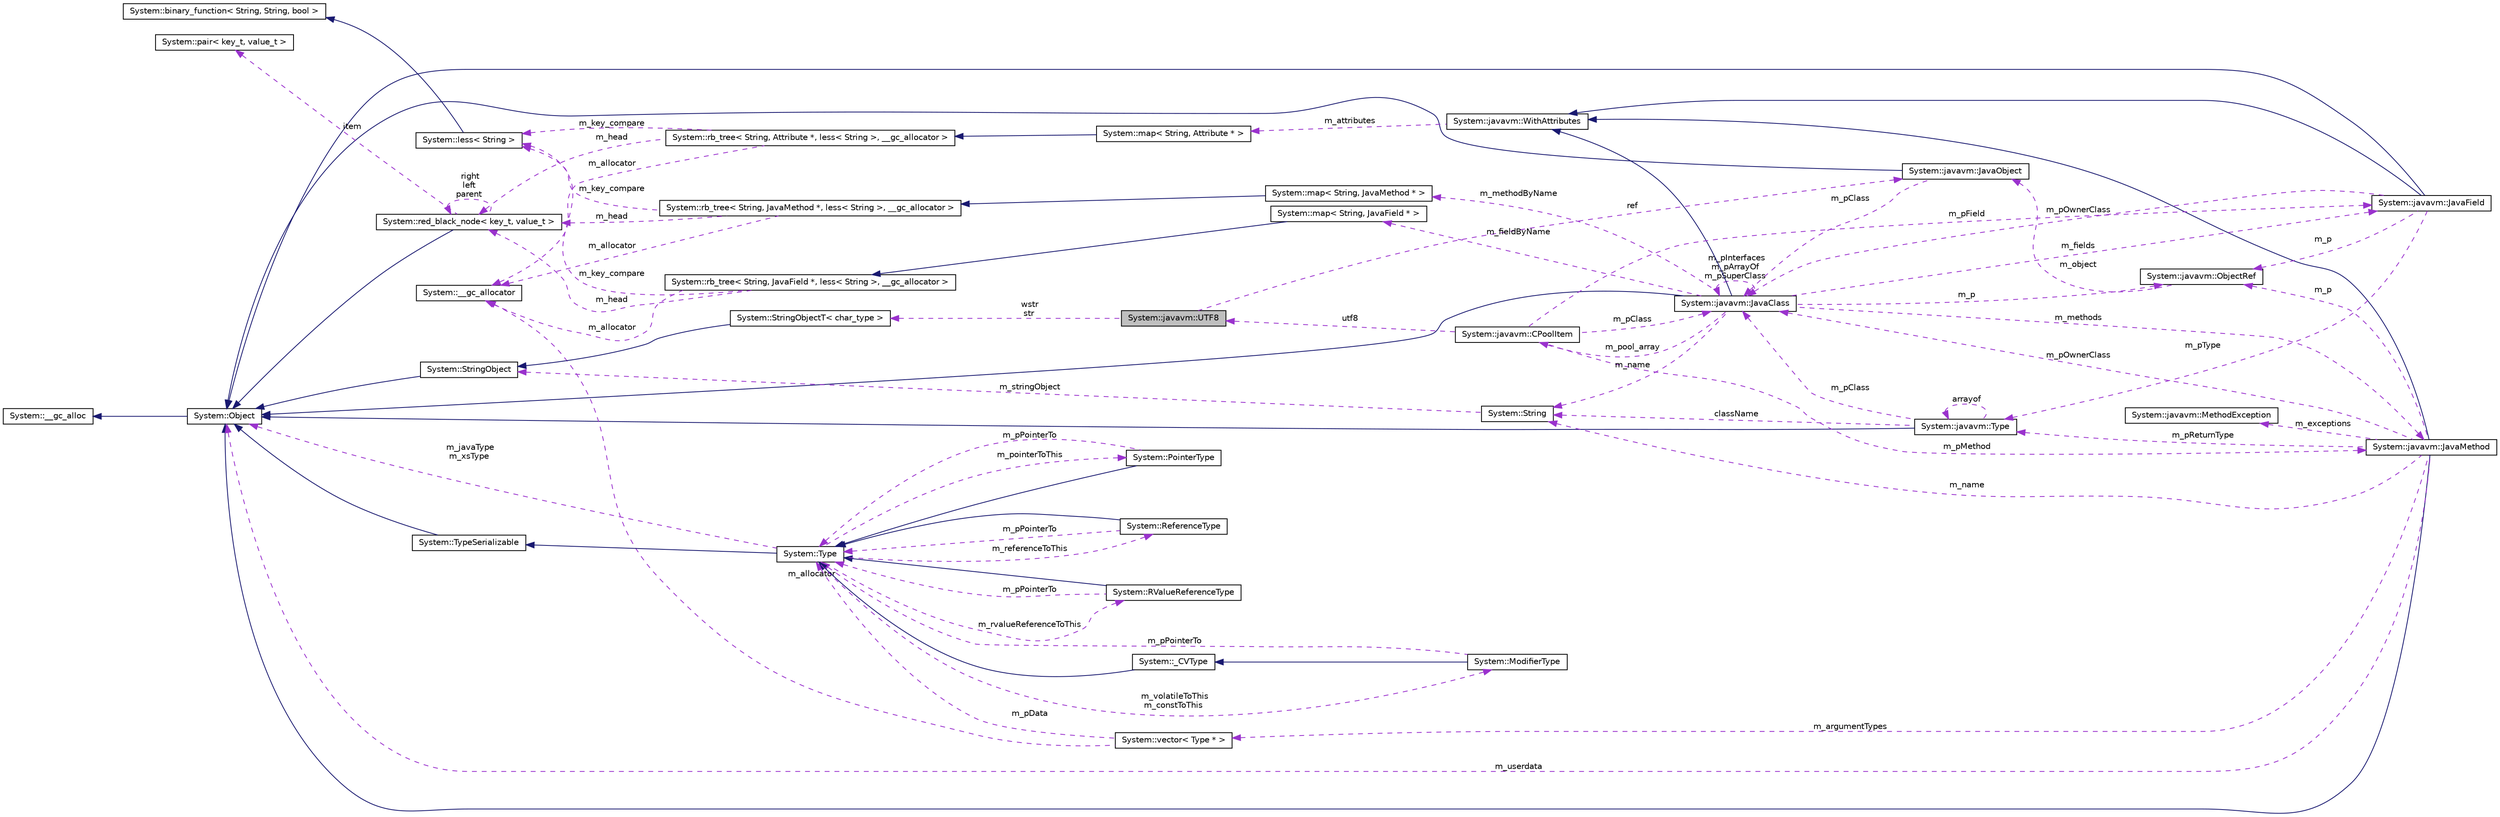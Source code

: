 digraph G
{
  edge [fontname="Helvetica",fontsize="10",labelfontname="Helvetica",labelfontsize="10"];
  node [fontname="Helvetica",fontsize="10",shape=record];
  rankdir="LR";
  Node1 [label="System::javavm::UTF8",height=0.2,width=0.4,color="black", fillcolor="grey75", style="filled" fontcolor="black"];
  Node2 -> Node1 [dir="back",color="darkorchid3",fontsize="10",style="dashed",label=" ref" ,fontname="Helvetica"];
  Node2 [label="System::javavm::JavaObject",height=0.2,width=0.4,color="black", fillcolor="white", style="filled",URL="$class_system_1_1javavm_1_1_java_object.html"];
  Node3 -> Node2 [dir="back",color="midnightblue",fontsize="10",style="solid",fontname="Helvetica"];
  Node3 [label="System::Object",height=0.2,width=0.4,color="black", fillcolor="white", style="filled",URL="$class_system_1_1_object.html"];
  Node4 -> Node3 [dir="back",color="midnightblue",fontsize="10",style="solid",fontname="Helvetica"];
  Node4 [label="System::__gc_alloc",height=0.2,width=0.4,color="black", fillcolor="white", style="filled",URL="$class_system_1_1____gc__alloc.html"];
  Node5 -> Node2 [dir="back",color="darkorchid3",fontsize="10",style="dashed",label=" m_pClass" ,fontname="Helvetica"];
  Node5 [label="System::javavm::JavaClass",height=0.2,width=0.4,color="black", fillcolor="white", style="filled",URL="$class_system_1_1javavm_1_1_java_class.html"];
  Node3 -> Node5 [dir="back",color="midnightblue",fontsize="10",style="solid",fontname="Helvetica"];
  Node6 -> Node5 [dir="back",color="midnightblue",fontsize="10",style="solid",fontname="Helvetica"];
  Node6 [label="System::javavm::WithAttributes",height=0.2,width=0.4,color="black", fillcolor="white", style="filled",URL="$class_system_1_1javavm_1_1_with_attributes.html"];
  Node7 -> Node6 [dir="back",color="darkorchid3",fontsize="10",style="dashed",label=" m_attributes" ,fontname="Helvetica"];
  Node7 [label="System::map\< String, Attribute * \>",height=0.2,width=0.4,color="black", fillcolor="white", style="filled",URL="$class_system_1_1map.html"];
  Node8 -> Node7 [dir="back",color="midnightblue",fontsize="10",style="solid",fontname="Helvetica"];
  Node8 [label="System::rb_tree\< String, Attribute *, less\< String \>, __gc_allocator \>",height=0.2,width=0.4,color="black", fillcolor="white", style="filled",URL="$class_system_1_1rb__tree.html"];
  Node9 -> Node8 [dir="back",color="darkorchid3",fontsize="10",style="dashed",label=" m_allocator" ,fontname="Helvetica"];
  Node9 [label="System::__gc_allocator",height=0.2,width=0.4,color="black", fillcolor="white", style="filled",URL="$class_system_1_1____gc__allocator.html"];
  Node10 -> Node8 [dir="back",color="darkorchid3",fontsize="10",style="dashed",label=" m_key_compare" ,fontname="Helvetica"];
  Node10 [label="System::less\< String \>",height=0.2,width=0.4,color="black", fillcolor="white", style="filled",URL="$class_system_1_1less_3_01_string_01_4.html"];
  Node11 -> Node10 [dir="back",color="midnightblue",fontsize="10",style="solid",fontname="Helvetica"];
  Node11 [label="System::binary_function\< String, String, bool \>",height=0.2,width=0.4,color="black", fillcolor="white", style="filled",URL="$class_system_1_1binary__function.html"];
  Node12 -> Node8 [dir="back",color="darkorchid3",fontsize="10",style="dashed",label=" m_head" ,fontname="Helvetica"];
  Node12 [label="System::red_black_node\< key_t, value_t \>",height=0.2,width=0.4,color="black", fillcolor="white", style="filled",URL="$class_system_1_1red__black__node.html"];
  Node3 -> Node12 [dir="back",color="midnightblue",fontsize="10",style="solid",fontname="Helvetica"];
  Node12 -> Node12 [dir="back",color="darkorchid3",fontsize="10",style="dashed",label=" right\nleft\nparent" ,fontname="Helvetica"];
  Node13 -> Node12 [dir="back",color="darkorchid3",fontsize="10",style="dashed",label=" item" ,fontname="Helvetica"];
  Node13 [label="System::pair\< key_t, value_t \>",height=0.2,width=0.4,color="black", fillcolor="white", style="filled",URL="$class_system_1_1pair.html"];
  Node14 -> Node5 [dir="back",color="darkorchid3",fontsize="10",style="dashed",label=" m_p" ,fontname="Helvetica"];
  Node14 [label="System::javavm::ObjectRef",height=0.2,width=0.4,color="black", fillcolor="white", style="filled",URL="$class_system_1_1javavm_1_1_object_ref.html"];
  Node2 -> Node14 [dir="back",color="darkorchid3",fontsize="10",style="dashed",label=" m_object" ,fontname="Helvetica"];
  Node15 -> Node5 [dir="back",color="darkorchid3",fontsize="10",style="dashed",label=" m_methodByName" ,fontname="Helvetica"];
  Node15 [label="System::map\< String, JavaMethod * \>",height=0.2,width=0.4,color="black", fillcolor="white", style="filled",URL="$class_system_1_1map.html"];
  Node16 -> Node15 [dir="back",color="midnightblue",fontsize="10",style="solid",fontname="Helvetica"];
  Node16 [label="System::rb_tree\< String, JavaMethod *, less\< String \>, __gc_allocator \>",height=0.2,width=0.4,color="black", fillcolor="white", style="filled",URL="$class_system_1_1rb__tree.html"];
  Node9 -> Node16 [dir="back",color="darkorchid3",fontsize="10",style="dashed",label=" m_allocator" ,fontname="Helvetica"];
  Node10 -> Node16 [dir="back",color="darkorchid3",fontsize="10",style="dashed",label=" m_key_compare" ,fontname="Helvetica"];
  Node12 -> Node16 [dir="back",color="darkorchid3",fontsize="10",style="dashed",label=" m_head" ,fontname="Helvetica"];
  Node17 -> Node5 [dir="back",color="darkorchid3",fontsize="10",style="dashed",label=" m_methods" ,fontname="Helvetica"];
  Node17 [label="System::javavm::JavaMethod",height=0.2,width=0.4,color="black", fillcolor="white", style="filled",URL="$class_system_1_1javavm_1_1_java_method.html"];
  Node3 -> Node17 [dir="back",color="midnightblue",fontsize="10",style="solid",fontname="Helvetica"];
  Node6 -> Node17 [dir="back",color="midnightblue",fontsize="10",style="solid",fontname="Helvetica"];
  Node14 -> Node17 [dir="back",color="darkorchid3",fontsize="10",style="dashed",label=" m_p" ,fontname="Helvetica"];
  Node18 -> Node17 [dir="back",color="darkorchid3",fontsize="10",style="dashed",label=" m_pReturnType" ,fontname="Helvetica"];
  Node18 [label="System::javavm::Type",height=0.2,width=0.4,color="black", fillcolor="white", style="filled",URL="$class_system_1_1javavm_1_1_type.html"];
  Node3 -> Node18 [dir="back",color="midnightblue",fontsize="10",style="solid",fontname="Helvetica"];
  Node18 -> Node18 [dir="back",color="darkorchid3",fontsize="10",style="dashed",label=" arrayof" ,fontname="Helvetica"];
  Node5 -> Node18 [dir="back",color="darkorchid3",fontsize="10",style="dashed",label=" m_pClass" ,fontname="Helvetica"];
  Node19 -> Node18 [dir="back",color="darkorchid3",fontsize="10",style="dashed",label=" className" ,fontname="Helvetica"];
  Node19 [label="System::String",height=0.2,width=0.4,color="black", fillcolor="white", style="filled",URL="$class_system_1_1_string.html"];
  Node20 -> Node19 [dir="back",color="darkorchid3",fontsize="10",style="dashed",label=" m_stringObject" ,fontname="Helvetica"];
  Node20 [label="System::StringObject",height=0.2,width=0.4,color="black", fillcolor="white", style="filled",URL="$class_system_1_1_string_object.html"];
  Node3 -> Node20 [dir="back",color="midnightblue",fontsize="10",style="solid",fontname="Helvetica"];
  Node5 -> Node17 [dir="back",color="darkorchid3",fontsize="10",style="dashed",label=" m_pOwnerClass" ,fontname="Helvetica"];
  Node19 -> Node17 [dir="back",color="darkorchid3",fontsize="10",style="dashed",label=" m_name" ,fontname="Helvetica"];
  Node3 -> Node17 [dir="back",color="darkorchid3",fontsize="10",style="dashed",label=" m_userdata" ,fontname="Helvetica"];
  Node21 -> Node17 [dir="back",color="darkorchid3",fontsize="10",style="dashed",label=" m_exceptions" ,fontname="Helvetica"];
  Node21 [label="System::javavm::MethodException",height=0.2,width=0.4,color="black", fillcolor="white", style="filled",URL="$class_system_1_1javavm_1_1_method_exception.html"];
  Node22 -> Node17 [dir="back",color="darkorchid3",fontsize="10",style="dashed",label=" m_argumentTypes" ,fontname="Helvetica"];
  Node22 [label="System::vector\< Type * \>",height=0.2,width=0.4,color="black", fillcolor="white", style="filled",URL="$class_system_1_1vector.html"];
  Node23 -> Node22 [dir="back",color="darkorchid3",fontsize="10",style="dashed",label=" m_pData" ,fontname="Helvetica"];
  Node23 [label="System::Type",height=0.2,width=0.4,color="black", fillcolor="white", style="filled",URL="$class_system_1_1_type.html"];
  Node24 -> Node23 [dir="back",color="midnightblue",fontsize="10",style="solid",fontname="Helvetica"];
  Node24 [label="System::TypeSerializable",height=0.2,width=0.4,color="black", fillcolor="white", style="filled",URL="$class_system_1_1_type_serializable.html"];
  Node3 -> Node24 [dir="back",color="midnightblue",fontsize="10",style="solid",fontname="Helvetica"];
  Node25 -> Node23 [dir="back",color="darkorchid3",fontsize="10",style="dashed",label=" m_pointerToThis" ,fontname="Helvetica"];
  Node25 [label="System::PointerType",height=0.2,width=0.4,color="black", fillcolor="white", style="filled",URL="$class_system_1_1_pointer_type.html"];
  Node23 -> Node25 [dir="back",color="midnightblue",fontsize="10",style="solid",fontname="Helvetica"];
  Node23 -> Node25 [dir="back",color="darkorchid3",fontsize="10",style="dashed",label=" m_pPointerTo" ,fontname="Helvetica"];
  Node26 -> Node23 [dir="back",color="darkorchid3",fontsize="10",style="dashed",label=" m_referenceToThis" ,fontname="Helvetica"];
  Node26 [label="System::ReferenceType",height=0.2,width=0.4,color="black", fillcolor="white", style="filled",URL="$class_system_1_1_reference_type.html"];
  Node23 -> Node26 [dir="back",color="midnightblue",fontsize="10",style="solid",fontname="Helvetica"];
  Node23 -> Node26 [dir="back",color="darkorchid3",fontsize="10",style="dashed",label=" m_pPointerTo" ,fontname="Helvetica"];
  Node27 -> Node23 [dir="back",color="darkorchid3",fontsize="10",style="dashed",label=" m_rvalueReferenceToThis" ,fontname="Helvetica"];
  Node27 [label="System::RValueReferenceType",height=0.2,width=0.4,color="black", fillcolor="white", style="filled",URL="$class_system_1_1_r_value_reference_type.html"];
  Node23 -> Node27 [dir="back",color="midnightblue",fontsize="10",style="solid",fontname="Helvetica"];
  Node23 -> Node27 [dir="back",color="darkorchid3",fontsize="10",style="dashed",label=" m_pPointerTo" ,fontname="Helvetica"];
  Node28 -> Node23 [dir="back",color="darkorchid3",fontsize="10",style="dashed",label=" m_volatileToThis\nm_constToThis" ,fontname="Helvetica"];
  Node28 [label="System::ModifierType",height=0.2,width=0.4,color="black", fillcolor="white", style="filled",URL="$class_system_1_1_modifier_type.html"];
  Node29 -> Node28 [dir="back",color="midnightblue",fontsize="10",style="solid",fontname="Helvetica"];
  Node29 [label="System::_CVType",height=0.2,width=0.4,color="black", fillcolor="white", style="filled",URL="$class_system_1_1___c_v_type.html"];
  Node23 -> Node29 [dir="back",color="midnightblue",fontsize="10",style="solid",fontname="Helvetica"];
  Node23 -> Node28 [dir="back",color="darkorchid3",fontsize="10",style="dashed",label=" m_pPointerTo" ,fontname="Helvetica"];
  Node3 -> Node23 [dir="back",color="darkorchid3",fontsize="10",style="dashed",label=" m_javaType\nm_xsType" ,fontname="Helvetica"];
  Node9 -> Node22 [dir="back",color="darkorchid3",fontsize="10",style="dashed",label=" m_allocator" ,fontname="Helvetica"];
  Node5 -> Node5 [dir="back",color="darkorchid3",fontsize="10",style="dashed",label=" m_pInterfaces\nm_pArrayOf\nm_pSuperClass" ,fontname="Helvetica"];
  Node30 -> Node5 [dir="back",color="darkorchid3",fontsize="10",style="dashed",label=" m_pool_array" ,fontname="Helvetica"];
  Node30 [label="System::javavm::CPoolItem",height=0.2,width=0.4,color="black", fillcolor="white", style="filled",URL="$class_system_1_1javavm_1_1_c_pool_item.html"];
  Node17 -> Node30 [dir="back",color="darkorchid3",fontsize="10",style="dashed",label=" m_pMethod" ,fontname="Helvetica"];
  Node1 -> Node30 [dir="back",color="darkorchid3",fontsize="10",style="dashed",label=" utf8" ,fontname="Helvetica"];
  Node5 -> Node30 [dir="back",color="darkorchid3",fontsize="10",style="dashed",label=" m_pClass" ,fontname="Helvetica"];
  Node31 -> Node30 [dir="back",color="darkorchid3",fontsize="10",style="dashed",label=" m_pField" ,fontname="Helvetica"];
  Node31 [label="System::javavm::JavaField",height=0.2,width=0.4,color="black", fillcolor="white", style="filled",URL="$class_system_1_1javavm_1_1_java_field.html"];
  Node3 -> Node31 [dir="back",color="midnightblue",fontsize="10",style="solid",fontname="Helvetica"];
  Node6 -> Node31 [dir="back",color="midnightblue",fontsize="10",style="solid",fontname="Helvetica"];
  Node14 -> Node31 [dir="back",color="darkorchid3",fontsize="10",style="dashed",label=" m_p" ,fontname="Helvetica"];
  Node18 -> Node31 [dir="back",color="darkorchid3",fontsize="10",style="dashed",label=" m_pType" ,fontname="Helvetica"];
  Node5 -> Node31 [dir="back",color="darkorchid3",fontsize="10",style="dashed",label=" m_pOwnerClass" ,fontname="Helvetica"];
  Node32 -> Node5 [dir="back",color="darkorchid3",fontsize="10",style="dashed",label=" m_fieldByName" ,fontname="Helvetica"];
  Node32 [label="System::map\< String, JavaField * \>",height=0.2,width=0.4,color="black", fillcolor="white", style="filled",URL="$class_system_1_1map.html"];
  Node33 -> Node32 [dir="back",color="midnightblue",fontsize="10",style="solid",fontname="Helvetica"];
  Node33 [label="System::rb_tree\< String, JavaField *, less\< String \>, __gc_allocator \>",height=0.2,width=0.4,color="black", fillcolor="white", style="filled",URL="$class_system_1_1rb__tree.html"];
  Node9 -> Node33 [dir="back",color="darkorchid3",fontsize="10",style="dashed",label=" m_allocator" ,fontname="Helvetica"];
  Node10 -> Node33 [dir="back",color="darkorchid3",fontsize="10",style="dashed",label=" m_key_compare" ,fontname="Helvetica"];
  Node12 -> Node33 [dir="back",color="darkorchid3",fontsize="10",style="dashed",label=" m_head" ,fontname="Helvetica"];
  Node19 -> Node5 [dir="back",color="darkorchid3",fontsize="10",style="dashed",label=" m_name" ,fontname="Helvetica"];
  Node31 -> Node5 [dir="back",color="darkorchid3",fontsize="10",style="dashed",label=" m_fields" ,fontname="Helvetica"];
  Node34 -> Node1 [dir="back",color="darkorchid3",fontsize="10",style="dashed",label=" wstr\nstr" ,fontname="Helvetica"];
  Node34 [label="System::StringObjectT\< char_type \>",height=0.2,width=0.4,color="black", fillcolor="white", style="filled",URL="$class_system_1_1_string_object_t.html"];
  Node20 -> Node34 [dir="back",color="midnightblue",fontsize="10",style="solid",fontname="Helvetica"];
}

